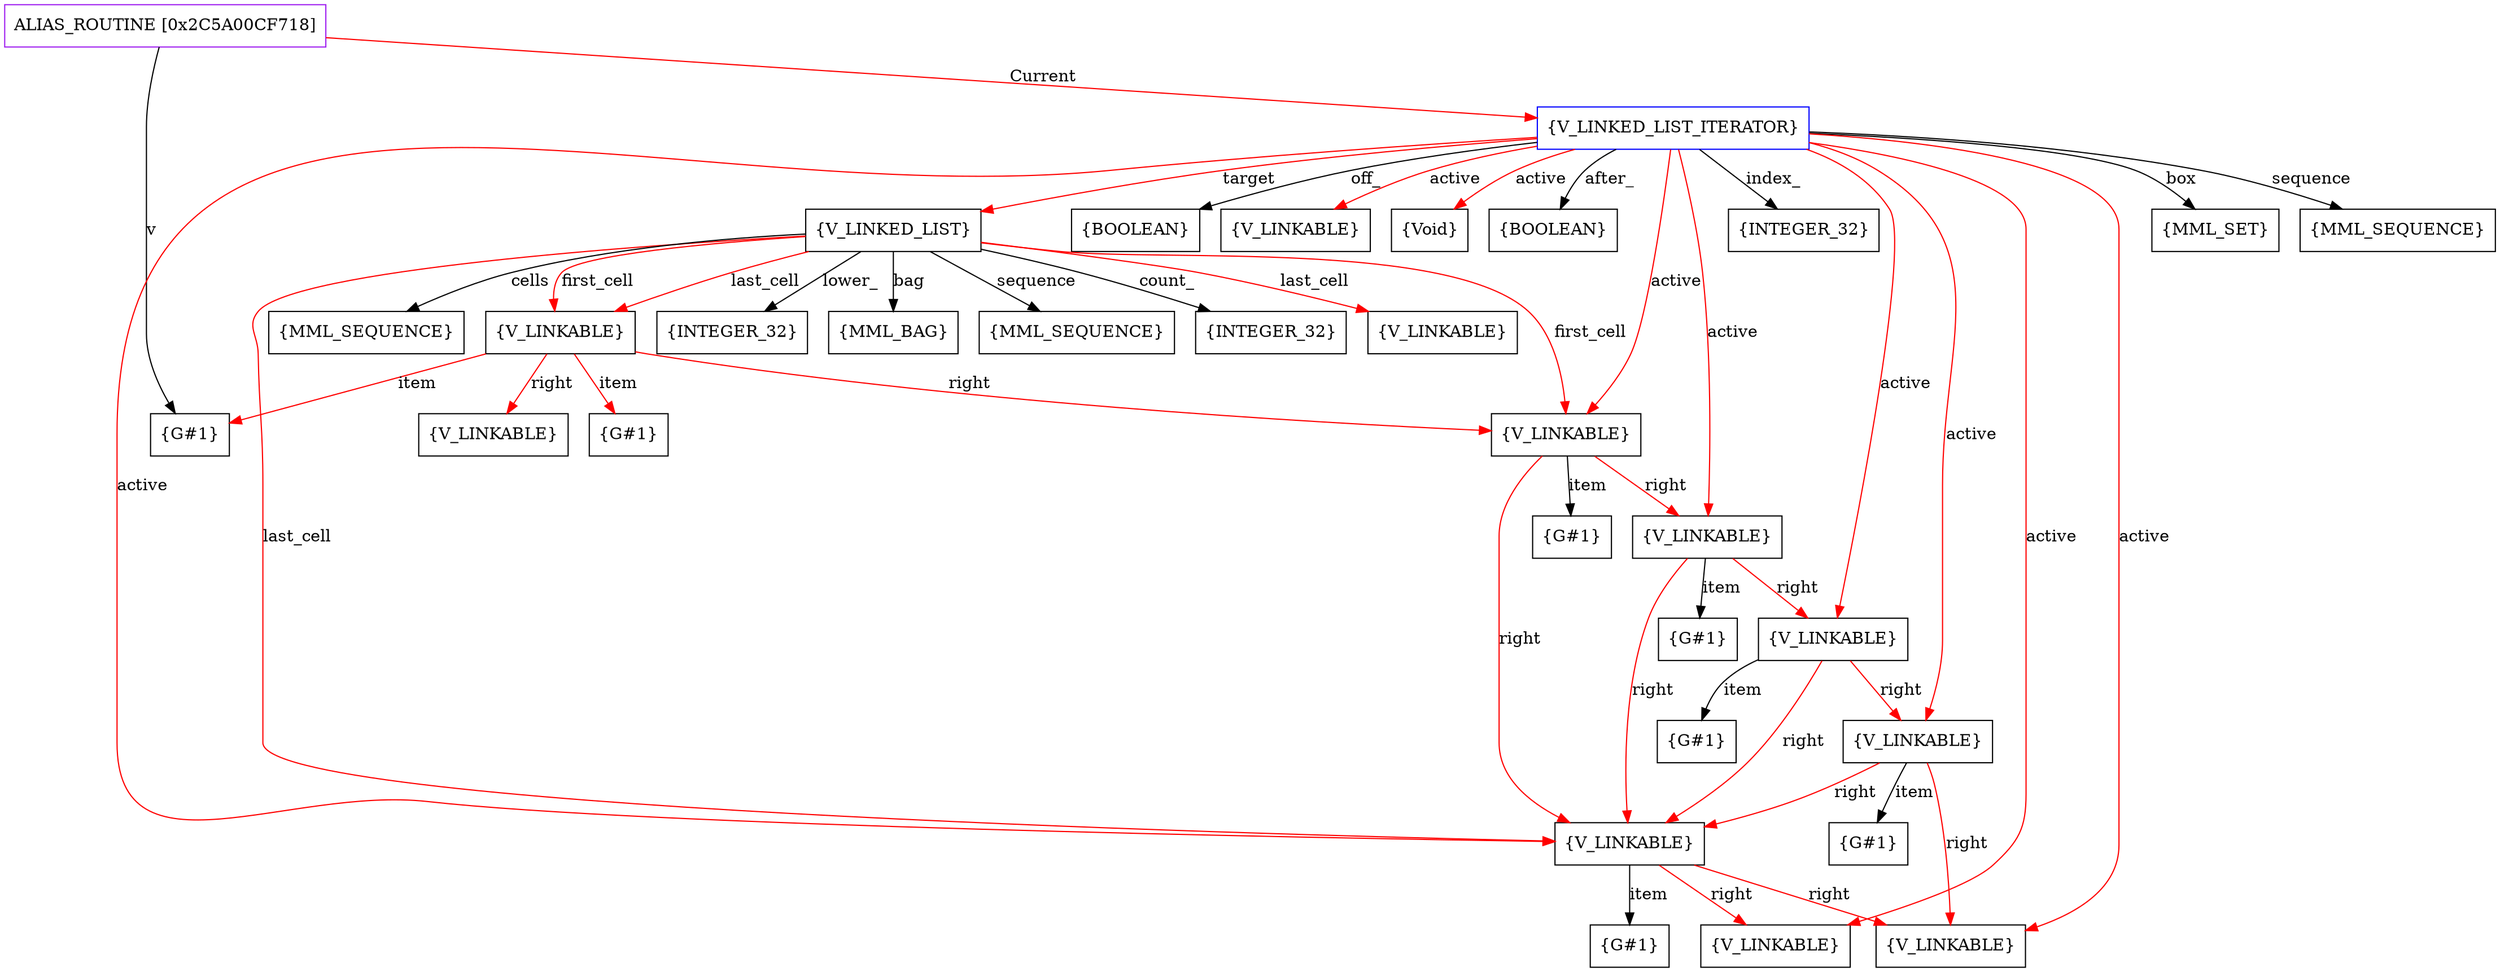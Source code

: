 digraph g {
	node [shape=box]
	b1[color=purple label=<ALIAS_ROUTINE [0x2C5A00CF718]>]
	b2[color=blue label=<{V_LINKED_LIST_ITERATOR}>]
	b3[label=<{BOOLEAN}>]
	b4[label=<{INTEGER_32}>]
	b5[label=<{MML_SET}>]
	b6[label=<{MML_SEQUENCE}>]
	b7[label=<{V_LINKED_LIST}>]
	b8[label=<{INTEGER_32}>]
	b9[label=<{MML_BAG}>]
	b10[label=<{MML_SEQUENCE}>]
	b11[label=<{INTEGER_32}>]
	b12[label=<{V_LINKABLE}>]
	b13[label=<{G#1}>]
	b14[label=<{V_LINKABLE}>]
	b15[label=<{G#1}>]
	b16[label=<{V_LINKABLE}>]
	b17[label=<{G#1}>]
	b18[label=<{V_LINKABLE}>]
	b19[label=<{G#1}>]
	b20[label=<{V_LINKABLE}>]
	b21[label=<{V_LINKABLE}>]
	b22[label=<{G#1}>]
	b23[label=<{V_LINKABLE}>]
	b24[label=<{V_LINKABLE}>]
	b25[label=<{G#1}>]
	b26[label=<{G#1}>]
	b27[label=<{V_LINKABLE}>]
	b28[label=<{V_LINKABLE}>]
	b29[label=<{MML_SEQUENCE}>]
	b30[label=<{V_LINKABLE}>]
	b31[label=<{Void}>]
	b32[label=<{BOOLEAN}>]
	b1->b2[color=red label=<Current>]
	b2->b3[label=<off_>]
	b2->b4[label=<index_>]
	b2->b5[label=<box>]
	b2->b6[label=<sequence>]
	b2->b7[color=red label=<target>]
	b7->b8[label=<lower_>]
	b7->b9[label=<bag>]
	b7->b10[label=<sequence>]
	b7->b11[label=<count_>]
	b7->b12[color=red label=<first_cell>]
	b12->b13[label=<item>]
	b12->b14[color=red label=<right>]
	b14->b15[label=<item>]
	b14->b16[color=red label=<right>]
	b16->b17[label=<item>]
	b16->b18[color=red label=<right>]
	b18->b19[label=<item>]
	b18->b20[color=red label=<right>]
	b18->b21[color=red label=<right>]
	b21->b22[label=<item>]
	b21->b23[color=red label=<right>]
	b21->b20[color=red label=<right>]
	b16->b21[color=red label=<right>]
	b14->b21[color=red label=<right>]
	b12->b21[color=red label=<right>]
	b7->b24[color=red label=<first_cell>]
	b24->b25[color=red label=<item>]
	b24->b26[color=red label=<item>]
	b24->b27[color=red label=<right>]
	b24->b12[color=red label=<right>]
	b7->b28[color=red label=<last_cell>]
	b7->b21[color=red label=<last_cell>]
	b7->b24[color=red label=<last_cell>]
	b7->b29[label=<cells>]
	b2->b30[color=red label=<active>]
	b2->b12[color=red label=<active>]
	b2->b14[color=red label=<active>]
	b2->b16[color=red label=<active>]
	b2->b31[color=red label=<active>]
	b2->b18[color=red label=<active>]
	b2->b21[color=red label=<active>]
	b2->b23[color=red label=<active>]
	b2->b20[color=red label=<active>]
	b2->b32[label=<after_>]
	b1->b26[label=<v>]
}
